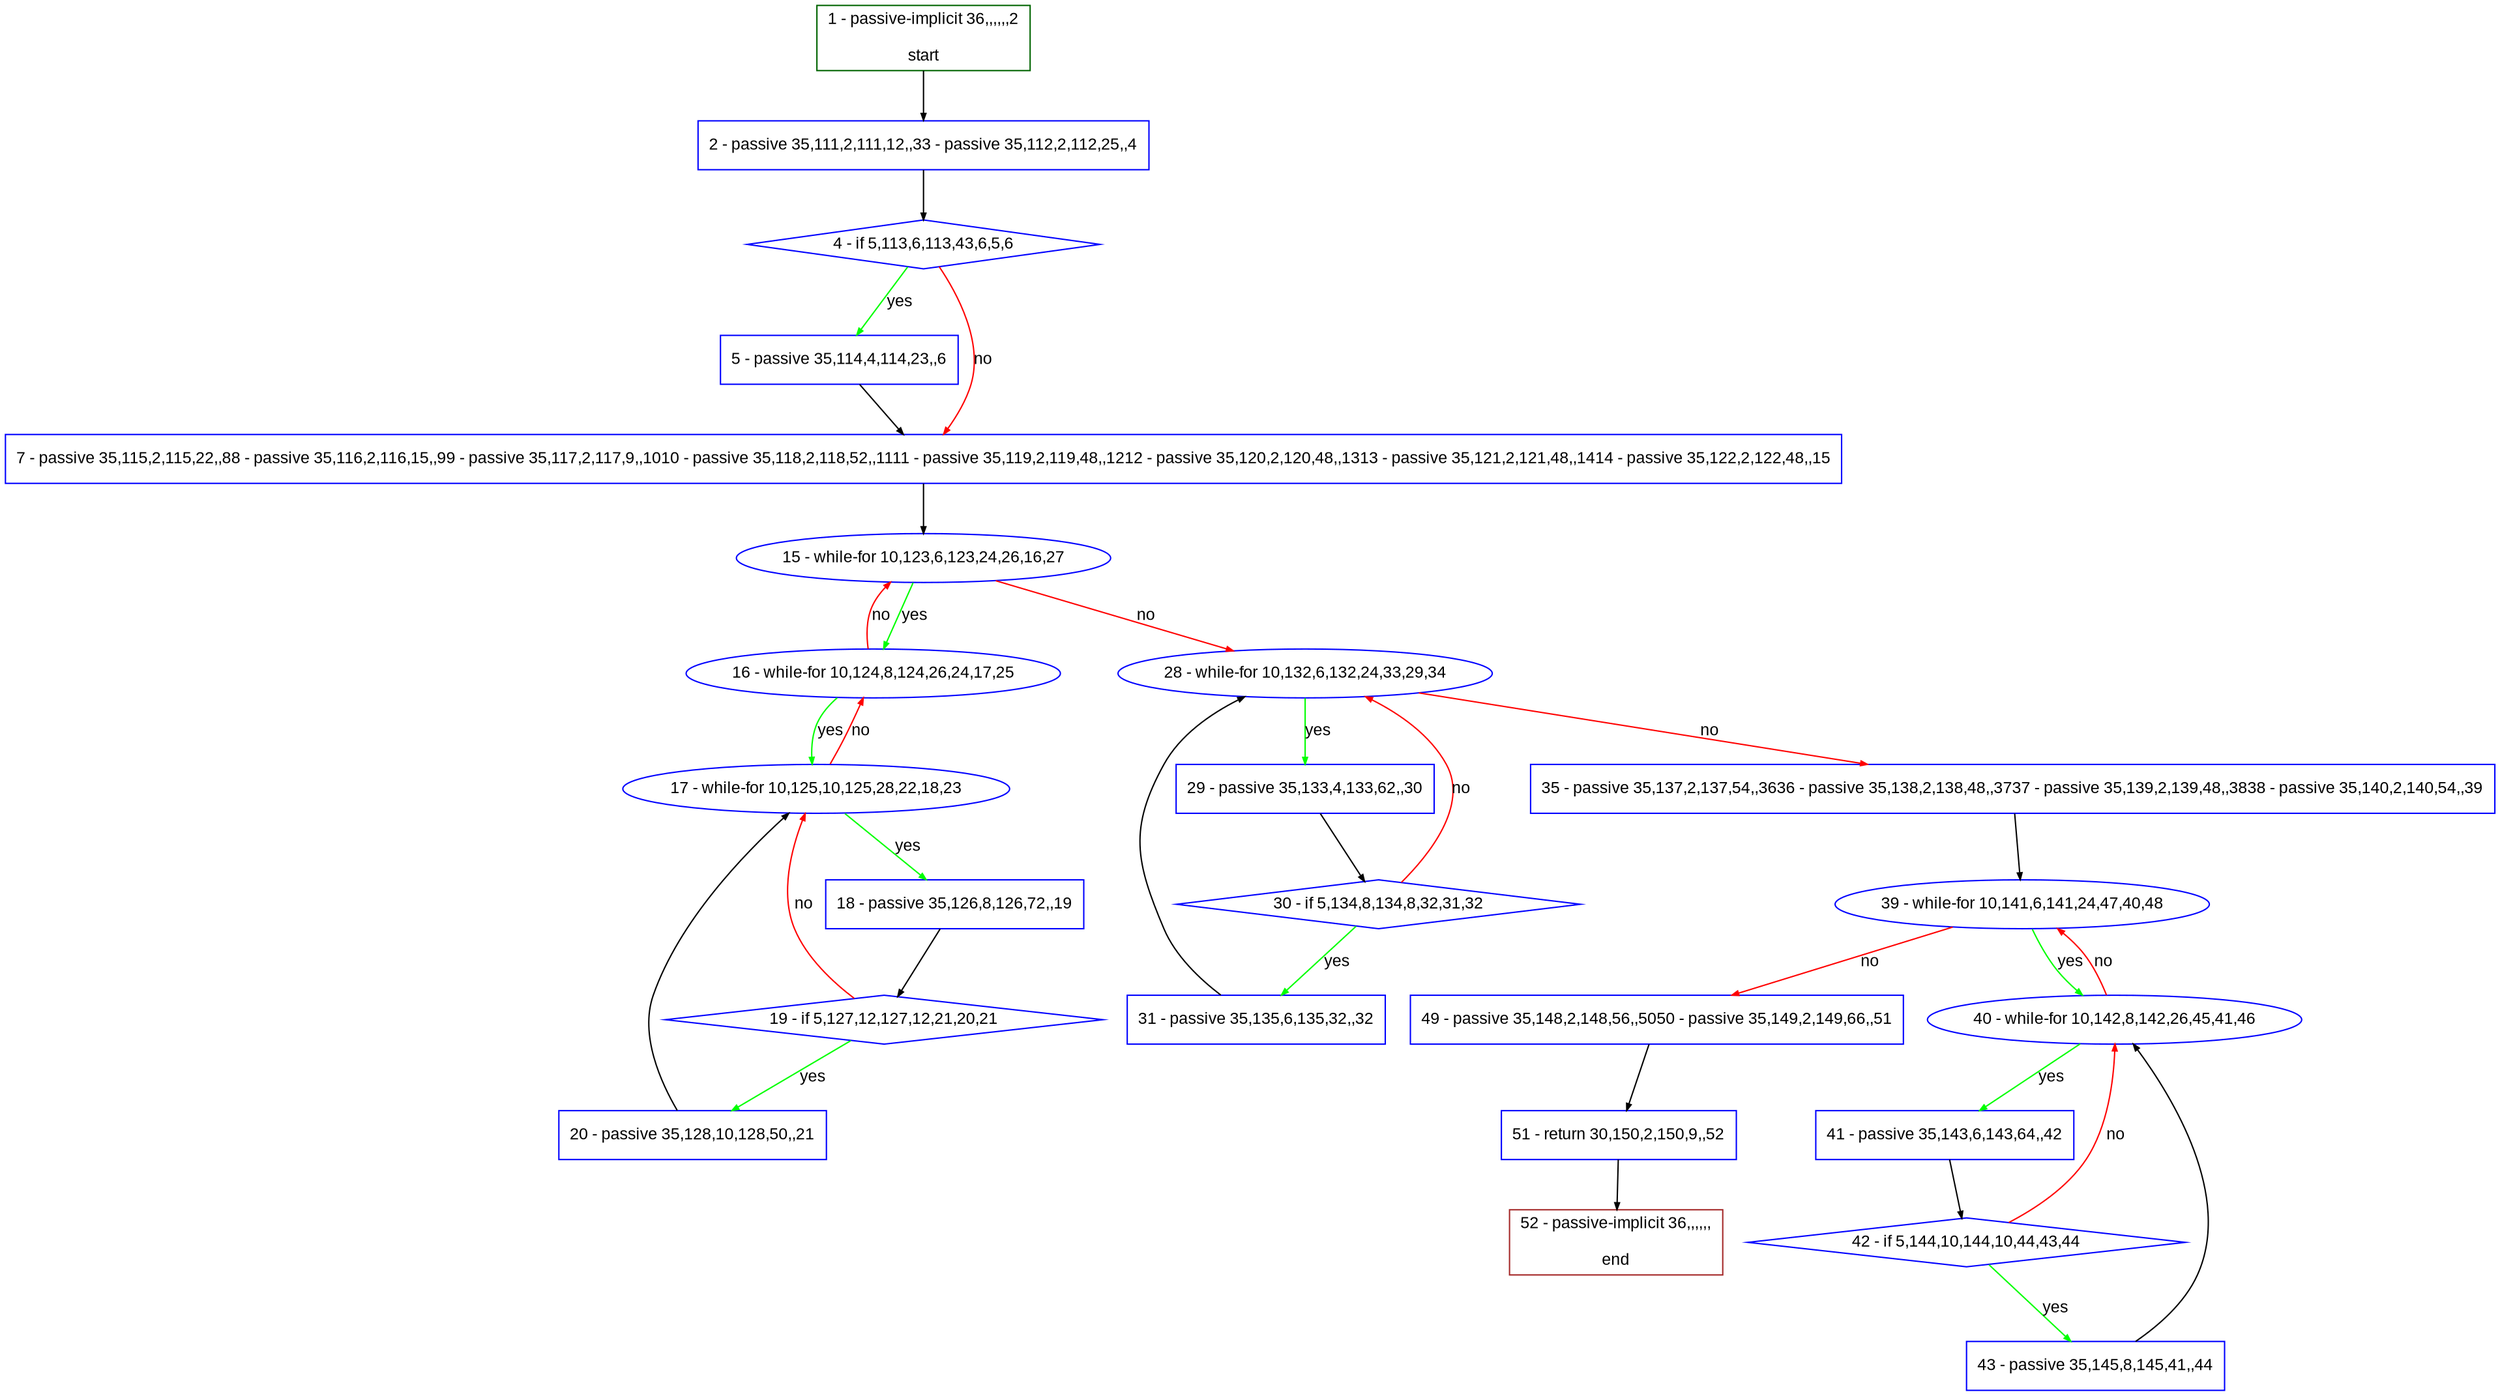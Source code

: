 digraph "" {
  graph [pack="true", label="", fontsize="12", packmode="clust", fontname="Arial", fillcolor="#FFFFCC", bgcolor="white", style="rounded,filled", compound="true"];
  node [node_initialized="no", label="", color="grey", fontsize="12", fillcolor="white", fontname="Arial", style="filled", shape="rectangle", compound="true", fixedsize="false"];
  edge [fontcolor="black", arrowhead="normal", arrowtail="none", arrowsize="0.5", ltail="", label="", color="black", fontsize="12", lhead="", fontname="Arial", dir="forward", compound="true"];
  __N1 [label="2 - passive 35,111,2,111,12,,33 - passive 35,112,2,112,25,,4", color="#0000ff", fillcolor="#ffffff", style="filled", shape="box"];
  __N2 [label="1 - passive-implicit 36,,,,,,2\n\nstart", color="#006400", fillcolor="#ffffff", style="filled", shape="box"];
  __N3 [label="4 - if 5,113,6,113,43,6,5,6", color="#0000ff", fillcolor="#ffffff", style="filled", shape="diamond"];
  __N4 [label="5 - passive 35,114,4,114,23,,6", color="#0000ff", fillcolor="#ffffff", style="filled", shape="box"];
  __N5 [label="7 - passive 35,115,2,115,22,,88 - passive 35,116,2,116,15,,99 - passive 35,117,2,117,9,,1010 - passive 35,118,2,118,52,,1111 - passive 35,119,2,119,48,,1212 - passive 35,120,2,120,48,,1313 - passive 35,121,2,121,48,,1414 - passive 35,122,2,122,48,,15", color="#0000ff", fillcolor="#ffffff", style="filled", shape="box"];
  __N6 [label="15 - while-for 10,123,6,123,24,26,16,27", color="#0000ff", fillcolor="#ffffff", style="filled", shape="oval"];
  __N7 [label="16 - while-for 10,124,8,124,26,24,17,25", color="#0000ff", fillcolor="#ffffff", style="filled", shape="oval"];
  __N8 [label="28 - while-for 10,132,6,132,24,33,29,34", color="#0000ff", fillcolor="#ffffff", style="filled", shape="oval"];
  __N9 [label="17 - while-for 10,125,10,125,28,22,18,23", color="#0000ff", fillcolor="#ffffff", style="filled", shape="oval"];
  __N10 [label="18 - passive 35,126,8,126,72,,19", color="#0000ff", fillcolor="#ffffff", style="filled", shape="box"];
  __N11 [label="19 - if 5,127,12,127,12,21,20,21", color="#0000ff", fillcolor="#ffffff", style="filled", shape="diamond"];
  __N12 [label="20 - passive 35,128,10,128,50,,21", color="#0000ff", fillcolor="#ffffff", style="filled", shape="box"];
  __N13 [label="29 - passive 35,133,4,133,62,,30", color="#0000ff", fillcolor="#ffffff", style="filled", shape="box"];
  __N14 [label="35 - passive 35,137,2,137,54,,3636 - passive 35,138,2,138,48,,3737 - passive 35,139,2,139,48,,3838 - passive 35,140,2,140,54,,39", color="#0000ff", fillcolor="#ffffff", style="filled", shape="box"];
  __N15 [label="30 - if 5,134,8,134,8,32,31,32", color="#0000ff", fillcolor="#ffffff", style="filled", shape="diamond"];
  __N16 [label="31 - passive 35,135,6,135,32,,32", color="#0000ff", fillcolor="#ffffff", style="filled", shape="box"];
  __N17 [label="39 - while-for 10,141,6,141,24,47,40,48", color="#0000ff", fillcolor="#ffffff", style="filled", shape="oval"];
  __N18 [label="40 - while-for 10,142,8,142,26,45,41,46", color="#0000ff", fillcolor="#ffffff", style="filled", shape="oval"];
  __N19 [label="49 - passive 35,148,2,148,56,,5050 - passive 35,149,2,149,66,,51", color="#0000ff", fillcolor="#ffffff", style="filled", shape="box"];
  __N20 [label="41 - passive 35,143,6,143,64,,42", color="#0000ff", fillcolor="#ffffff", style="filled", shape="box"];
  __N21 [label="42 - if 5,144,10,144,10,44,43,44", color="#0000ff", fillcolor="#ffffff", style="filled", shape="diamond"];
  __N22 [label="43 - passive 35,145,8,145,41,,44", color="#0000ff", fillcolor="#ffffff", style="filled", shape="box"];
  __N23 [label="51 - return 30,150,2,150,9,,52", color="#0000ff", fillcolor="#ffffff", style="filled", shape="box"];
  __N24 [label="52 - passive-implicit 36,,,,,,\n\nend", color="#a52a2a", fillcolor="#ffffff", style="filled", shape="box"];
  __N2 -> __N1 [arrowhead="normal", arrowtail="none", color="#000000", label="", dir="forward"];
  __N1 -> __N3 [arrowhead="normal", arrowtail="none", color="#000000", label="", dir="forward"];
  __N3 -> __N4 [arrowhead="normal", arrowtail="none", color="#00ff00", label="yes", dir="forward"];
  __N3 -> __N5 [arrowhead="normal", arrowtail="none", color="#ff0000", label="no", dir="forward"];
  __N4 -> __N5 [arrowhead="normal", arrowtail="none", color="#000000", label="", dir="forward"];
  __N5 -> __N6 [arrowhead="normal", arrowtail="none", color="#000000", label="", dir="forward"];
  __N6 -> __N7 [arrowhead="normal", arrowtail="none", color="#00ff00", label="yes", dir="forward"];
  __N7 -> __N6 [arrowhead="normal", arrowtail="none", color="#ff0000", label="no", dir="forward"];
  __N6 -> __N8 [arrowhead="normal", arrowtail="none", color="#ff0000", label="no", dir="forward"];
  __N7 -> __N9 [arrowhead="normal", arrowtail="none", color="#00ff00", label="yes", dir="forward"];
  __N9 -> __N7 [arrowhead="normal", arrowtail="none", color="#ff0000", label="no", dir="forward"];
  __N9 -> __N10 [arrowhead="normal", arrowtail="none", color="#00ff00", label="yes", dir="forward"];
  __N10 -> __N11 [arrowhead="normal", arrowtail="none", color="#000000", label="", dir="forward"];
  __N11 -> __N9 [arrowhead="normal", arrowtail="none", color="#ff0000", label="no", dir="forward"];
  __N11 -> __N12 [arrowhead="normal", arrowtail="none", color="#00ff00", label="yes", dir="forward"];
  __N12 -> __N9 [arrowhead="normal", arrowtail="none", color="#000000", label="", dir="forward"];
  __N8 -> __N13 [arrowhead="normal", arrowtail="none", color="#00ff00", label="yes", dir="forward"];
  __N8 -> __N14 [arrowhead="normal", arrowtail="none", color="#ff0000", label="no", dir="forward"];
  __N13 -> __N15 [arrowhead="normal", arrowtail="none", color="#000000", label="", dir="forward"];
  __N15 -> __N8 [arrowhead="normal", arrowtail="none", color="#ff0000", label="no", dir="forward"];
  __N15 -> __N16 [arrowhead="normal", arrowtail="none", color="#00ff00", label="yes", dir="forward"];
  __N16 -> __N8 [arrowhead="normal", arrowtail="none", color="#000000", label="", dir="forward"];
  __N14 -> __N17 [arrowhead="normal", arrowtail="none", color="#000000", label="", dir="forward"];
  __N17 -> __N18 [arrowhead="normal", arrowtail="none", color="#00ff00", label="yes", dir="forward"];
  __N18 -> __N17 [arrowhead="normal", arrowtail="none", color="#ff0000", label="no", dir="forward"];
  __N17 -> __N19 [arrowhead="normal", arrowtail="none", color="#ff0000", label="no", dir="forward"];
  __N18 -> __N20 [arrowhead="normal", arrowtail="none", color="#00ff00", label="yes", dir="forward"];
  __N20 -> __N21 [arrowhead="normal", arrowtail="none", color="#000000", label="", dir="forward"];
  __N21 -> __N18 [arrowhead="normal", arrowtail="none", color="#ff0000", label="no", dir="forward"];
  __N21 -> __N22 [arrowhead="normal", arrowtail="none", color="#00ff00", label="yes", dir="forward"];
  __N22 -> __N18 [arrowhead="normal", arrowtail="none", color="#000000", label="", dir="forward"];
  __N19 -> __N23 [arrowhead="normal", arrowtail="none", color="#000000", label="", dir="forward"];
  __N23 -> __N24 [arrowhead="normal", arrowtail="none", color="#000000", label="", dir="forward"];
}
